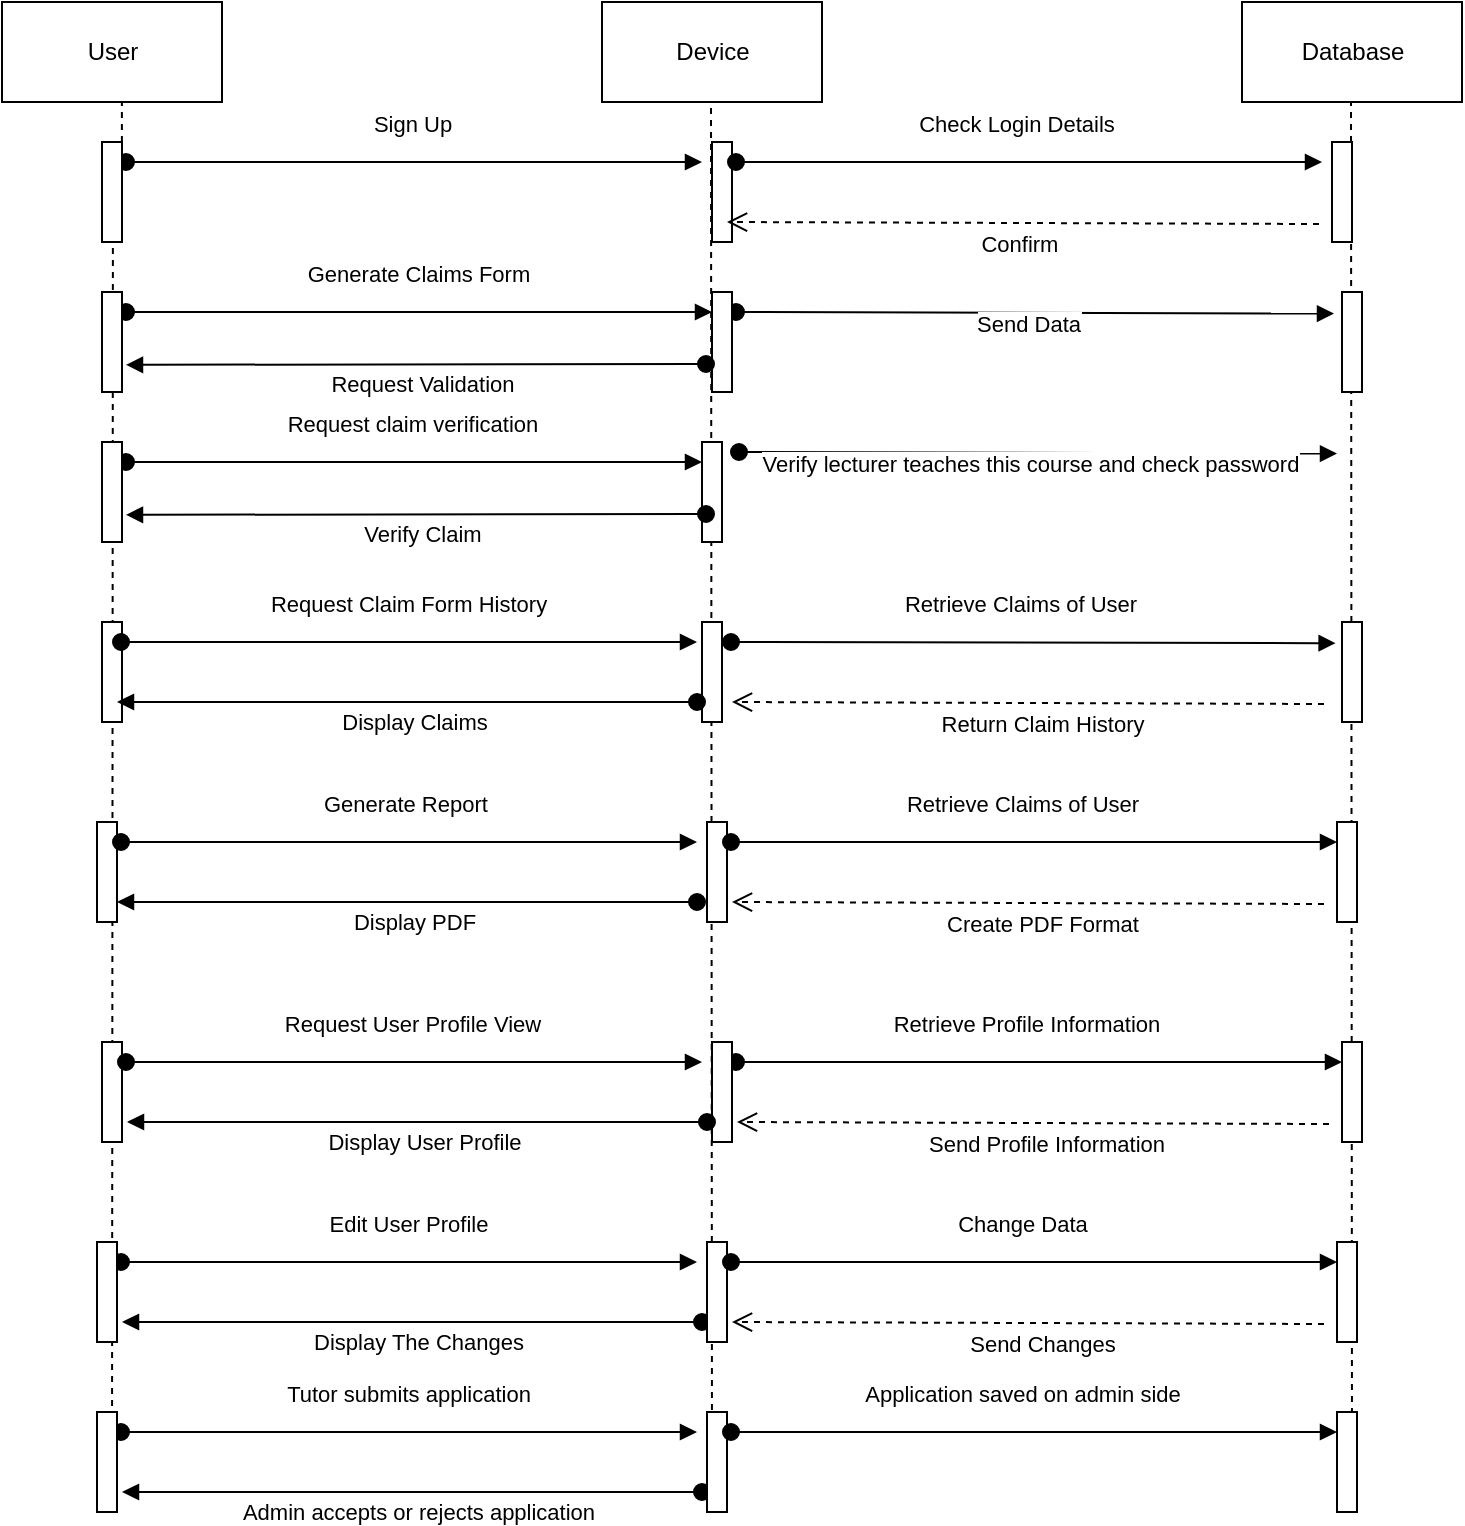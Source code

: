 <mxfile version="12.1.3" type="device" pages="1"><diagram id="cuomXhyUPu8ELn6MLRpY" name="Page-1"><mxGraphModel dx="1038" dy="580" grid="1" gridSize="10" guides="1" tooltips="1" connect="1" arrows="1" fold="1" page="1" pageScale="1" pageWidth="850" pageHeight="1100" math="0" shadow="0"><root><mxCell id="0"/><mxCell id="1" parent="0"/><mxCell id="mNBMv_Is02y6iat8jjh_-5" value="User" style="html=1;" parent="1" vertex="1"><mxGeometry x="50" y="135" width="110" height="50" as="geometry"/></mxCell><mxCell id="mNBMv_Is02y6iat8jjh_-6" value="Device" style="html=1;" parent="1" vertex="1"><mxGeometry x="350" y="135" width="110" height="50" as="geometry"/></mxCell><mxCell id="mNBMv_Is02y6iat8jjh_-7" value="Database" style="html=1;" parent="1" vertex="1"><mxGeometry x="670" y="135" width="110" height="50" as="geometry"/></mxCell><mxCell id="mNBMv_Is02y6iat8jjh_-9" value="" style="endArrow=none;dashed=1;html=1;entryX=0.545;entryY=1.01;entryDx=0;entryDy=0;entryPerimeter=0;" parent="1" source="mNBMv_Is02y6iat8jjh_-12" target="mNBMv_Is02y6iat8jjh_-5" edge="1"><mxGeometry width="50" height="50" relative="1" as="geometry"><mxPoint x="110" y="645" as="sourcePoint"/><mxPoint x="105" y="185" as="targetPoint"/></mxGeometry></mxCell><mxCell id="mNBMv_Is02y6iat8jjh_-10" value="" style="endArrow=none;dashed=1;html=1;entryX=0.545;entryY=1.01;entryDx=0;entryDy=0;entryPerimeter=0;" parent="1" edge="1"><mxGeometry width="50" height="50" relative="1" as="geometry"><mxPoint x="405" y="875" as="sourcePoint"/><mxPoint x="404.5" y="186" as="targetPoint"/></mxGeometry></mxCell><mxCell id="mNBMv_Is02y6iat8jjh_-11" value="" style="endArrow=none;dashed=1;html=1;entryX=0.545;entryY=1.01;entryDx=0;entryDy=0;entryPerimeter=0;" parent="1" edge="1"><mxGeometry width="50" height="50" relative="1" as="geometry"><mxPoint x="725" y="865" as="sourcePoint"/><mxPoint x="724.5" y="185" as="targetPoint"/></mxGeometry></mxCell><mxCell id="mNBMv_Is02y6iat8jjh_-13" value="Sign Up" style="html=1;verticalAlign=bottom;startArrow=oval;endArrow=block;startSize=8;" parent="1" edge="1"><mxGeometry x="-0.007" y="10" relative="1" as="geometry"><mxPoint x="112" y="215" as="sourcePoint"/><mxPoint x="400" y="215" as="targetPoint"/><mxPoint as="offset"/></mxGeometry></mxCell><mxCell id="mNBMv_Is02y6iat8jjh_-12" value="" style="html=1;points=[];perimeter=orthogonalPerimeter;" parent="1" vertex="1"><mxGeometry x="100" y="205" width="10" height="50" as="geometry"/></mxCell><mxCell id="mNBMv_Is02y6iat8jjh_-14" value="" style="endArrow=none;dashed=1;html=1;entryX=0.545;entryY=1.01;entryDx=0;entryDy=0;entryPerimeter=0;" parent="1" target="mNBMv_Is02y6iat8jjh_-12" edge="1"><mxGeometry width="50" height="50" relative="1" as="geometry"><mxPoint x="105" y="885" as="sourcePoint"/><mxPoint x="110" y="186" as="targetPoint"/></mxGeometry></mxCell><mxCell id="mNBMv_Is02y6iat8jjh_-15" value="" style="html=1;points=[];perimeter=orthogonalPerimeter;" parent="1" vertex="1"><mxGeometry x="405" y="205" width="10" height="50" as="geometry"/></mxCell><mxCell id="mNBMv_Is02y6iat8jjh_-16" value="Check Login Details" style="html=1;verticalAlign=bottom;startArrow=oval;endArrow=block;startSize=8;" parent="1" edge="1"><mxGeometry x="-0.043" y="10" relative="1" as="geometry"><mxPoint x="417" y="215" as="sourcePoint"/><mxPoint x="710" y="215" as="targetPoint"/><mxPoint as="offset"/></mxGeometry></mxCell><mxCell id="mNBMv_Is02y6iat8jjh_-18" value="" style="html=1;points=[];perimeter=orthogonalPerimeter;" parent="1" vertex="1"><mxGeometry x="715" y="205" width="10" height="50" as="geometry"/></mxCell><mxCell id="mNBMv_Is02y6iat8jjh_-20" value="Confirm&amp;nbsp;" style="html=1;verticalAlign=bottom;endArrow=open;dashed=1;endSize=8;exitX=0.1;exitY=1.012;exitDx=0;exitDy=0;exitPerimeter=0;" parent="1" edge="1"><mxGeometry x="0.003" y="20" relative="1" as="geometry"><mxPoint x="412.5" y="245" as="targetPoint"/><mxPoint x="708.5" y="246" as="sourcePoint"/><mxPoint as="offset"/></mxGeometry></mxCell><mxCell id="mNBMv_Is02y6iat8jjh_-21" value="Generate Claims Form" style="html=1;verticalAlign=bottom;startArrow=oval;endArrow=block;startSize=8;" parent="1" target="mNBMv_Is02y6iat8jjh_-24" edge="1"><mxGeometry x="-0.007" y="10" relative="1" as="geometry"><mxPoint x="112" y="290" as="sourcePoint"/><mxPoint x="390" y="290" as="targetPoint"/><mxPoint as="offset"/></mxGeometry></mxCell><mxCell id="mNBMv_Is02y6iat8jjh_-22" value="" style="html=1;points=[];perimeter=orthogonalPerimeter;" parent="1" vertex="1"><mxGeometry x="100" y="280" width="10" height="50" as="geometry"/></mxCell><mxCell id="mNBMv_Is02y6iat8jjh_-23" value="Send Data" style="html=1;verticalAlign=bottom;startArrow=oval;endArrow=block;startSize=8;entryX=-0.4;entryY=0.216;entryDx=0;entryDy=0;entryPerimeter=0;" parent="1" target="mNBMv_Is02y6iat8jjh_-25" edge="1"><mxGeometry x="-0.024" y="-15" relative="1" as="geometry"><mxPoint x="417" y="290" as="sourcePoint"/><mxPoint x="710" y="290" as="targetPoint"/><mxPoint as="offset"/></mxGeometry></mxCell><mxCell id="mNBMv_Is02y6iat8jjh_-24" value="" style="html=1;points=[];perimeter=orthogonalPerimeter;" parent="1" vertex="1"><mxGeometry x="405" y="280" width="10" height="50" as="geometry"/></mxCell><mxCell id="mNBMv_Is02y6iat8jjh_-25" value="" style="html=1;points=[];perimeter=orthogonalPerimeter;" parent="1" vertex="1"><mxGeometry x="720" y="280" width="10" height="50" as="geometry"/></mxCell><mxCell id="mNBMv_Is02y6iat8jjh_-27" value="Request Validation" style="html=1;verticalAlign=bottom;startArrow=oval;endArrow=block;startSize=8;entryX=1.2;entryY=0.728;entryDx=0;entryDy=0;entryPerimeter=0;" parent="1" target="mNBMv_Is02y6iat8jjh_-22" edge="1"><mxGeometry x="-0.021" y="19" relative="1" as="geometry"><mxPoint x="402" y="316" as="sourcePoint"/><mxPoint x="398" y="330" as="targetPoint"/><mxPoint as="offset"/></mxGeometry></mxCell><mxCell id="mNBMv_Is02y6iat8jjh_-32" value="Request claim verification" style="html=1;verticalAlign=bottom;startArrow=oval;endArrow=block;startSize=8;" parent="1" target="mNBMv_Is02y6iat8jjh_-33" edge="1"><mxGeometry x="-0.007" y="10" relative="1" as="geometry"><mxPoint x="112" y="365" as="sourcePoint"/><mxPoint x="390" y="365" as="targetPoint"/><mxPoint as="offset"/></mxGeometry></mxCell><mxCell id="mNBMv_Is02y6iat8jjh_-33" value="" style="html=1;points=[];perimeter=orthogonalPerimeter;" parent="1" vertex="1"><mxGeometry x="400" y="355" width="10" height="50" as="geometry"/></mxCell><mxCell id="mNBMv_Is02y6iat8jjh_-34" value="Verify Claim" style="html=1;verticalAlign=bottom;startArrow=oval;endArrow=block;startSize=8;entryX=1.2;entryY=0.728;entryDx=0;entryDy=0;entryPerimeter=0;" parent="1" target="mNBMv_Is02y6iat8jjh_-35" edge="1"><mxGeometry x="-0.021" y="19" relative="1" as="geometry"><mxPoint x="402" y="391" as="sourcePoint"/><mxPoint x="398" y="405" as="targetPoint"/><mxPoint as="offset"/></mxGeometry></mxCell><mxCell id="mNBMv_Is02y6iat8jjh_-35" value="" style="html=1;points=[];perimeter=orthogonalPerimeter;" parent="1" vertex="1"><mxGeometry x="100" y="355" width="10" height="50" as="geometry"/></mxCell><mxCell id="mNBMv_Is02y6iat8jjh_-36" value="" style="html=1;points=[];perimeter=orthogonalPerimeter;" parent="1" vertex="1"><mxGeometry x="100" y="445" width="10" height="50" as="geometry"/></mxCell><mxCell id="mNBMv_Is02y6iat8jjh_-37" value="Request Claim Form History" style="html=1;verticalAlign=bottom;startArrow=oval;endArrow=block;startSize=8;" parent="1" edge="1"><mxGeometry x="-0.007" y="10" relative="1" as="geometry"><mxPoint x="109.5" y="455" as="sourcePoint"/><mxPoint x="397.5" y="455" as="targetPoint"/><mxPoint as="offset"/></mxGeometry></mxCell><mxCell id="mNBMv_Is02y6iat8jjh_-38" value="" style="html=1;points=[];perimeter=orthogonalPerimeter;" parent="1" vertex="1"><mxGeometry x="400" y="445" width="10" height="50" as="geometry"/></mxCell><mxCell id="mNBMv_Is02y6iat8jjh_-39" value="Retrieve Claims of User" style="html=1;verticalAlign=bottom;startArrow=oval;endArrow=block;startSize=8;entryX=-0.32;entryY=0.212;entryDx=0;entryDy=0;entryPerimeter=0;" parent="1" target="mNBMv_Is02y6iat8jjh_-41" edge="1"><mxGeometry x="-0.043" y="10" relative="1" as="geometry"><mxPoint x="414.5" y="455" as="sourcePoint"/><mxPoint x="707.5" y="455" as="targetPoint"/><mxPoint as="offset"/></mxGeometry></mxCell><mxCell id="mNBMv_Is02y6iat8jjh_-40" value="Return Claim History" style="html=1;verticalAlign=bottom;endArrow=open;dashed=1;endSize=8;exitX=0.1;exitY=1.012;exitDx=0;exitDy=0;exitPerimeter=0;" parent="1" edge="1"><mxGeometry x="-0.048" y="19" relative="1" as="geometry"><mxPoint x="415" y="485" as="targetPoint"/><mxPoint x="711" y="486" as="sourcePoint"/><mxPoint as="offset"/></mxGeometry></mxCell><mxCell id="mNBMv_Is02y6iat8jjh_-41" value="" style="html=1;points=[];perimeter=orthogonalPerimeter;" parent="1" vertex="1"><mxGeometry x="720" y="445" width="10" height="50" as="geometry"/></mxCell><mxCell id="mNBMv_Is02y6iat8jjh_-42" value="Display Claims" style="html=1;verticalAlign=bottom;startArrow=oval;endArrow=block;startSize=8;entryX=1.2;entryY=0.728;entryDx=0;entryDy=0;entryPerimeter=0;" parent="1" edge="1"><mxGeometry x="-0.021" y="19" relative="1" as="geometry"><mxPoint x="397.5" y="485" as="sourcePoint"/><mxPoint x="107.5" y="485" as="targetPoint"/><mxPoint as="offset"/></mxGeometry></mxCell><mxCell id="mNBMv_Is02y6iat8jjh_-43" value="" style="html=1;points=[];perimeter=orthogonalPerimeter;" parent="1" vertex="1"><mxGeometry x="97.5" y="545" width="10" height="50" as="geometry"/></mxCell><mxCell id="mNBMv_Is02y6iat8jjh_-44" value="Generate Report&amp;nbsp;" style="html=1;verticalAlign=bottom;startArrow=oval;endArrow=block;startSize=8;" parent="1" edge="1"><mxGeometry x="-0.007" y="10" relative="1" as="geometry"><mxPoint x="109.5" y="555" as="sourcePoint"/><mxPoint x="397.5" y="555" as="targetPoint"/><mxPoint as="offset"/></mxGeometry></mxCell><mxCell id="mNBMv_Is02y6iat8jjh_-45" value="Display PDF" style="html=1;verticalAlign=bottom;startArrow=oval;endArrow=block;startSize=8;entryX=1.2;entryY=0.728;entryDx=0;entryDy=0;entryPerimeter=0;" parent="1" edge="1"><mxGeometry x="-0.021" y="19" relative="1" as="geometry"><mxPoint x="397.5" y="585" as="sourcePoint"/><mxPoint x="107.5" y="585" as="targetPoint"/><mxPoint as="offset"/></mxGeometry></mxCell><mxCell id="mNBMv_Is02y6iat8jjh_-46" value="" style="html=1;points=[];perimeter=orthogonalPerimeter;" parent="1" vertex="1"><mxGeometry x="402.5" y="545" width="10" height="50" as="geometry"/></mxCell><mxCell id="mNBMv_Is02y6iat8jjh_-47" value="Retrieve Claims of User" style="html=1;verticalAlign=bottom;startArrow=oval;endArrow=block;startSize=8;" parent="1" target="mNBMv_Is02y6iat8jjh_-49" edge="1"><mxGeometry x="-0.043" y="10" relative="1" as="geometry"><mxPoint x="414.5" y="555" as="sourcePoint"/><mxPoint x="708" y="555" as="targetPoint"/><mxPoint as="offset"/></mxGeometry></mxCell><mxCell id="mNBMv_Is02y6iat8jjh_-48" value="Create PDF Format" style="html=1;verticalAlign=bottom;endArrow=open;dashed=1;endSize=8;exitX=0.1;exitY=1.012;exitDx=0;exitDy=0;exitPerimeter=0;" parent="1" edge="1"><mxGeometry x="-0.048" y="19" relative="1" as="geometry"><mxPoint x="415" y="585" as="targetPoint"/><mxPoint x="711" y="586" as="sourcePoint"/><mxPoint as="offset"/></mxGeometry></mxCell><mxCell id="mNBMv_Is02y6iat8jjh_-49" value="" style="html=1;points=[];perimeter=orthogonalPerimeter;" parent="1" vertex="1"><mxGeometry x="717.5" y="545" width="10" height="50" as="geometry"/></mxCell><mxCell id="mNBMv_Is02y6iat8jjh_-50" value="" style="html=1;points=[];perimeter=orthogonalPerimeter;" parent="1" vertex="1"><mxGeometry x="100" y="655" width="10" height="50" as="geometry"/></mxCell><mxCell id="mNBMv_Is02y6iat8jjh_-51" value="Request User Profile View" style="html=1;verticalAlign=bottom;startArrow=oval;endArrow=block;startSize=8;" parent="1" edge="1"><mxGeometry x="-0.007" y="10" relative="1" as="geometry"><mxPoint x="112" y="665" as="sourcePoint"/><mxPoint x="400" y="665" as="targetPoint"/><mxPoint as="offset"/></mxGeometry></mxCell><mxCell id="mNBMv_Is02y6iat8jjh_-52" value="Retrieve Profile Information" style="html=1;verticalAlign=bottom;startArrow=oval;endArrow=block;startSize=8;" parent="1" target="mNBMv_Is02y6iat8jjh_-54" edge="1"><mxGeometry x="-0.043" y="10" relative="1" as="geometry"><mxPoint x="417" y="665" as="sourcePoint"/><mxPoint x="710.5" y="665" as="targetPoint"/><mxPoint as="offset"/></mxGeometry></mxCell><mxCell id="mNBMv_Is02y6iat8jjh_-53" value="" style="html=1;points=[];perimeter=orthogonalPerimeter;" parent="1" vertex="1"><mxGeometry x="405" y="655" width="10" height="50" as="geometry"/></mxCell><mxCell id="mNBMv_Is02y6iat8jjh_-54" value="" style="html=1;points=[];perimeter=orthogonalPerimeter;" parent="1" vertex="1"><mxGeometry x="720" y="655" width="10" height="50" as="geometry"/></mxCell><mxCell id="mNBMv_Is02y6iat8jjh_-55" value="Send Profile Information" style="html=1;verticalAlign=bottom;endArrow=open;dashed=1;endSize=8;exitX=0.1;exitY=1.012;exitDx=0;exitDy=0;exitPerimeter=0;" parent="1" edge="1"><mxGeometry x="-0.048" y="19" relative="1" as="geometry"><mxPoint x="417.5" y="695" as="targetPoint"/><mxPoint x="713.5" y="696" as="sourcePoint"/><mxPoint as="offset"/></mxGeometry></mxCell><mxCell id="mNBMv_Is02y6iat8jjh_-56" value="Display User Profile" style="html=1;verticalAlign=bottom;startArrow=oval;endArrow=block;startSize=8;entryX=1.2;entryY=0.728;entryDx=0;entryDy=0;entryPerimeter=0;" parent="1" edge="1"><mxGeometry x="-0.021" y="19" relative="1" as="geometry"><mxPoint x="402.5" y="695" as="sourcePoint"/><mxPoint x="112.5" y="695" as="targetPoint"/><mxPoint as="offset"/></mxGeometry></mxCell><mxCell id="mNBMv_Is02y6iat8jjh_-57" value="Edit User Profile" style="html=1;verticalAlign=bottom;startArrow=oval;endArrow=block;startSize=8;" parent="1" edge="1"><mxGeometry x="-0.007" y="10" relative="1" as="geometry"><mxPoint x="109.5" y="765" as="sourcePoint"/><mxPoint x="397.5" y="765" as="targetPoint"/><mxPoint as="offset"/></mxGeometry></mxCell><mxCell id="mNBMv_Is02y6iat8jjh_-58" value="Display The Changes" style="html=1;verticalAlign=bottom;startArrow=oval;endArrow=block;startSize=8;entryX=1.2;entryY=0.728;entryDx=0;entryDy=0;entryPerimeter=0;" parent="1" edge="1"><mxGeometry x="-0.021" y="19" relative="1" as="geometry"><mxPoint x="400" y="795" as="sourcePoint"/><mxPoint x="110" y="795" as="targetPoint"/><mxPoint as="offset"/></mxGeometry></mxCell><mxCell id="mNBMv_Is02y6iat8jjh_-59" value="" style="html=1;points=[];perimeter=orthogonalPerimeter;" parent="1" vertex="1"><mxGeometry x="97.5" y="755" width="10" height="50" as="geometry"/></mxCell><mxCell id="mNBMv_Is02y6iat8jjh_-60" value="" style="html=1;points=[];perimeter=orthogonalPerimeter;" parent="1" vertex="1"><mxGeometry x="402.5" y="755" width="10" height="50" as="geometry"/></mxCell><mxCell id="mNBMv_Is02y6iat8jjh_-61" value="Change Data" style="html=1;verticalAlign=bottom;startArrow=oval;endArrow=block;startSize=8;" parent="1" target="mNBMv_Is02y6iat8jjh_-63" edge="1"><mxGeometry x="-0.043" y="10" relative="1" as="geometry"><mxPoint x="414.5" y="765" as="sourcePoint"/><mxPoint x="708" y="765" as="targetPoint"/><mxPoint as="offset"/></mxGeometry></mxCell><mxCell id="mNBMv_Is02y6iat8jjh_-62" value="Send Changes" style="html=1;verticalAlign=bottom;endArrow=open;dashed=1;endSize=8;exitX=0.1;exitY=1.012;exitDx=0;exitDy=0;exitPerimeter=0;" parent="1" edge="1"><mxGeometry x="-0.048" y="19" relative="1" as="geometry"><mxPoint x="415" y="795" as="targetPoint"/><mxPoint x="711" y="796" as="sourcePoint"/><mxPoint as="offset"/></mxGeometry></mxCell><mxCell id="mNBMv_Is02y6iat8jjh_-63" value="" style="html=1;points=[];perimeter=orthogonalPerimeter;" parent="1" vertex="1"><mxGeometry x="717.5" y="755" width="10" height="50" as="geometry"/></mxCell><mxCell id="ffbvO4diHNVAJ4U7nWXN-1" value="Verify lecturer teaches this course and check password" style="html=1;verticalAlign=bottom;startArrow=oval;endArrow=block;startSize=8;entryX=-0.4;entryY=0.216;entryDx=0;entryDy=0;entryPerimeter=0;" edge="1" parent="1"><mxGeometry x="-0.024" y="-15" relative="1" as="geometry"><mxPoint x="418.5" y="360" as="sourcePoint"/><mxPoint x="717.5" y="360.8" as="targetPoint"/><mxPoint as="offset"/></mxGeometry></mxCell><mxCell id="ffbvO4diHNVAJ4U7nWXN-2" value="Tutor submits application" style="html=1;verticalAlign=bottom;startArrow=oval;endArrow=block;startSize=8;" edge="1" parent="1"><mxGeometry x="-0.007" y="10" relative="1" as="geometry"><mxPoint x="109.5" y="850" as="sourcePoint"/><mxPoint x="397.5" y="850" as="targetPoint"/><mxPoint as="offset"/></mxGeometry></mxCell><mxCell id="ffbvO4diHNVAJ4U7nWXN-3" value="Admin accepts or rejects application" style="html=1;verticalAlign=bottom;startArrow=oval;endArrow=block;startSize=8;entryX=1.2;entryY=0.728;entryDx=0;entryDy=0;entryPerimeter=0;" edge="1" parent="1"><mxGeometry x="-0.021" y="19" relative="1" as="geometry"><mxPoint x="400" y="880" as="sourcePoint"/><mxPoint x="110" y="880" as="targetPoint"/><mxPoint as="offset"/></mxGeometry></mxCell><mxCell id="ffbvO4diHNVAJ4U7nWXN-4" value="" style="html=1;points=[];perimeter=orthogonalPerimeter;" vertex="1" parent="1"><mxGeometry x="97.5" y="840" width="10" height="50" as="geometry"/></mxCell><mxCell id="ffbvO4diHNVAJ4U7nWXN-5" value="" style="html=1;points=[];perimeter=orthogonalPerimeter;" vertex="1" parent="1"><mxGeometry x="402.5" y="840" width="10" height="50" as="geometry"/></mxCell><mxCell id="ffbvO4diHNVAJ4U7nWXN-6" value="Application saved on admin side" style="html=1;verticalAlign=bottom;startArrow=oval;endArrow=block;startSize=8;" edge="1" parent="1" target="ffbvO4diHNVAJ4U7nWXN-8"><mxGeometry x="-0.043" y="10" relative="1" as="geometry"><mxPoint x="414.5" y="850" as="sourcePoint"/><mxPoint x="708" y="850" as="targetPoint"/><mxPoint as="offset"/></mxGeometry></mxCell><mxCell id="ffbvO4diHNVAJ4U7nWXN-8" value="" style="html=1;points=[];perimeter=orthogonalPerimeter;" vertex="1" parent="1"><mxGeometry x="717.5" y="840" width="10" height="50" as="geometry"/></mxCell></root></mxGraphModel></diagram></mxfile>